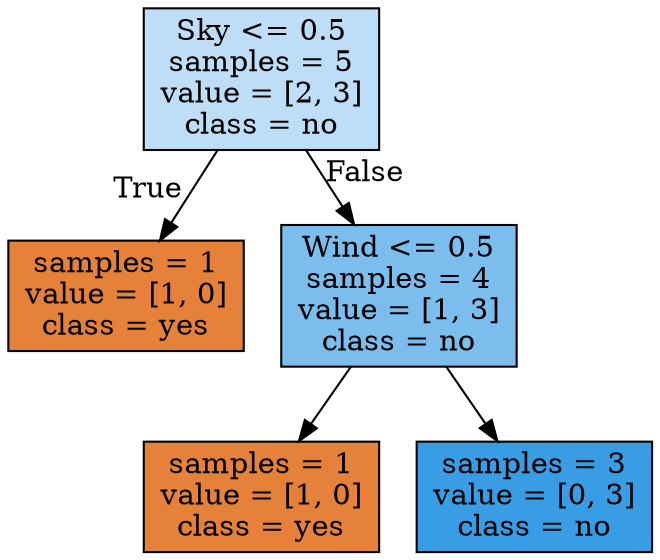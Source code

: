 digraph Tree {
node [shape=box, style="filled", color="black"] ;
0 [label="Sky <= 0.5\nsamples = 5\nvalue = [2, 3]\nclass = no", fillcolor="#399de555"] ;
1 [label="samples = 1\nvalue = [1, 0]\nclass = yes", fillcolor="#e58139ff"] ;
0 -> 1 [labeldistance=2.5, labelangle=45, headlabel="True"] ;
2 [label="Wind <= 0.5\nsamples = 4\nvalue = [1, 3]\nclass = no", fillcolor="#399de5aa"] ;
0 -> 2 [labeldistance=2.5, labelangle=-45, headlabel="False"] ;
3 [label="samples = 1\nvalue = [1, 0]\nclass = yes", fillcolor="#e58139ff"] ;
2 -> 3 ;
4 [label="samples = 3\nvalue = [0, 3]\nclass = no", fillcolor="#399de5ff"] ;
2 -> 4 ;
}